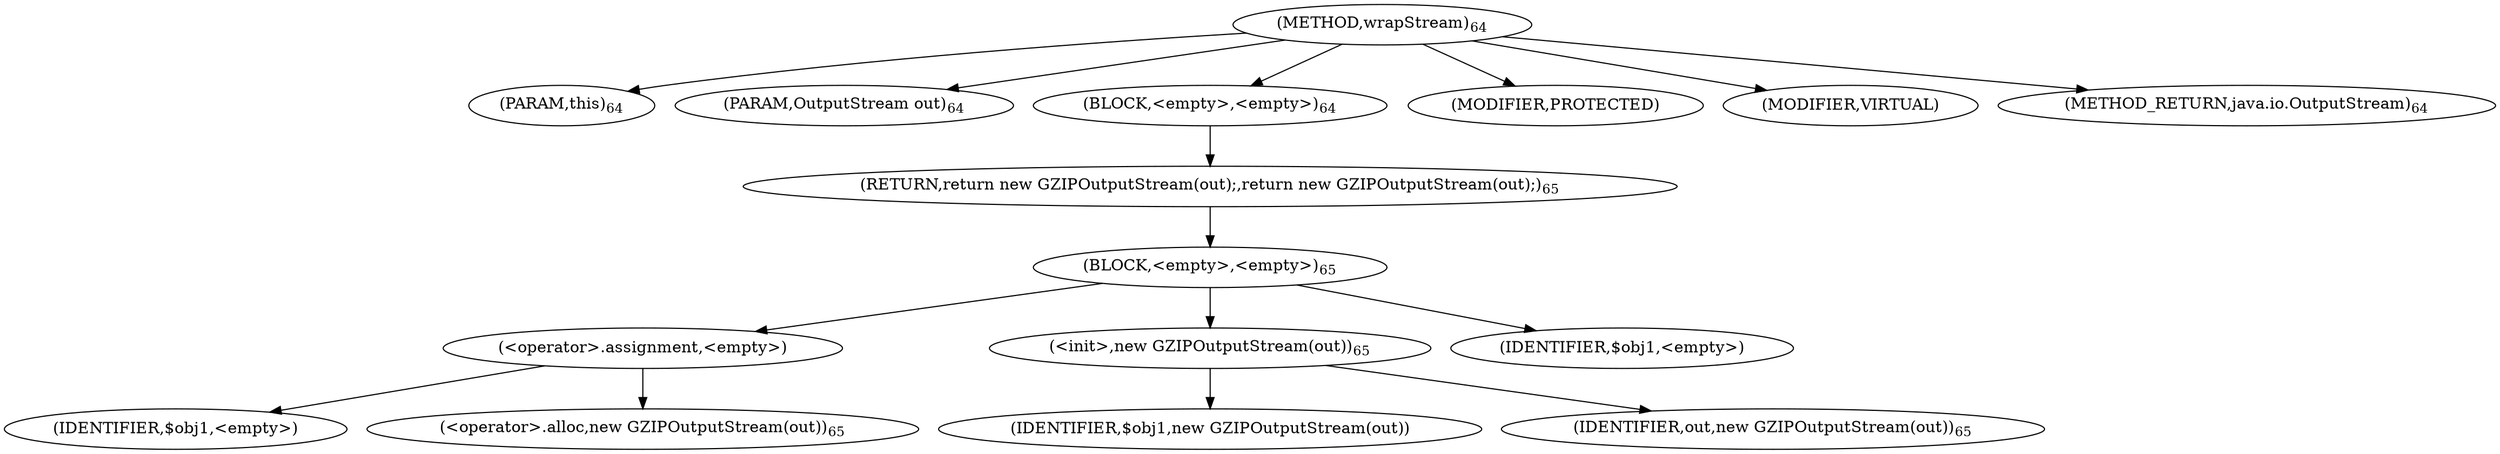 digraph "wrapStream" {  
"40" [label = <(METHOD,wrapStream)<SUB>64</SUB>> ]
"41" [label = <(PARAM,this)<SUB>64</SUB>> ]
"42" [label = <(PARAM,OutputStream out)<SUB>64</SUB>> ]
"43" [label = <(BLOCK,&lt;empty&gt;,&lt;empty&gt;)<SUB>64</SUB>> ]
"44" [label = <(RETURN,return new GZIPOutputStream(out);,return new GZIPOutputStream(out);)<SUB>65</SUB>> ]
"45" [label = <(BLOCK,&lt;empty&gt;,&lt;empty&gt;)<SUB>65</SUB>> ]
"46" [label = <(&lt;operator&gt;.assignment,&lt;empty&gt;)> ]
"47" [label = <(IDENTIFIER,$obj1,&lt;empty&gt;)> ]
"48" [label = <(&lt;operator&gt;.alloc,new GZIPOutputStream(out))<SUB>65</SUB>> ]
"49" [label = <(&lt;init&gt;,new GZIPOutputStream(out))<SUB>65</SUB>> ]
"50" [label = <(IDENTIFIER,$obj1,new GZIPOutputStream(out))> ]
"51" [label = <(IDENTIFIER,out,new GZIPOutputStream(out))<SUB>65</SUB>> ]
"52" [label = <(IDENTIFIER,$obj1,&lt;empty&gt;)> ]
"53" [label = <(MODIFIER,PROTECTED)> ]
"54" [label = <(MODIFIER,VIRTUAL)> ]
"55" [label = <(METHOD_RETURN,java.io.OutputStream)<SUB>64</SUB>> ]
  "40" -> "41" 
  "40" -> "42" 
  "40" -> "43" 
  "40" -> "53" 
  "40" -> "54" 
  "40" -> "55" 
  "43" -> "44" 
  "44" -> "45" 
  "45" -> "46" 
  "45" -> "49" 
  "45" -> "52" 
  "46" -> "47" 
  "46" -> "48" 
  "49" -> "50" 
  "49" -> "51" 
}

